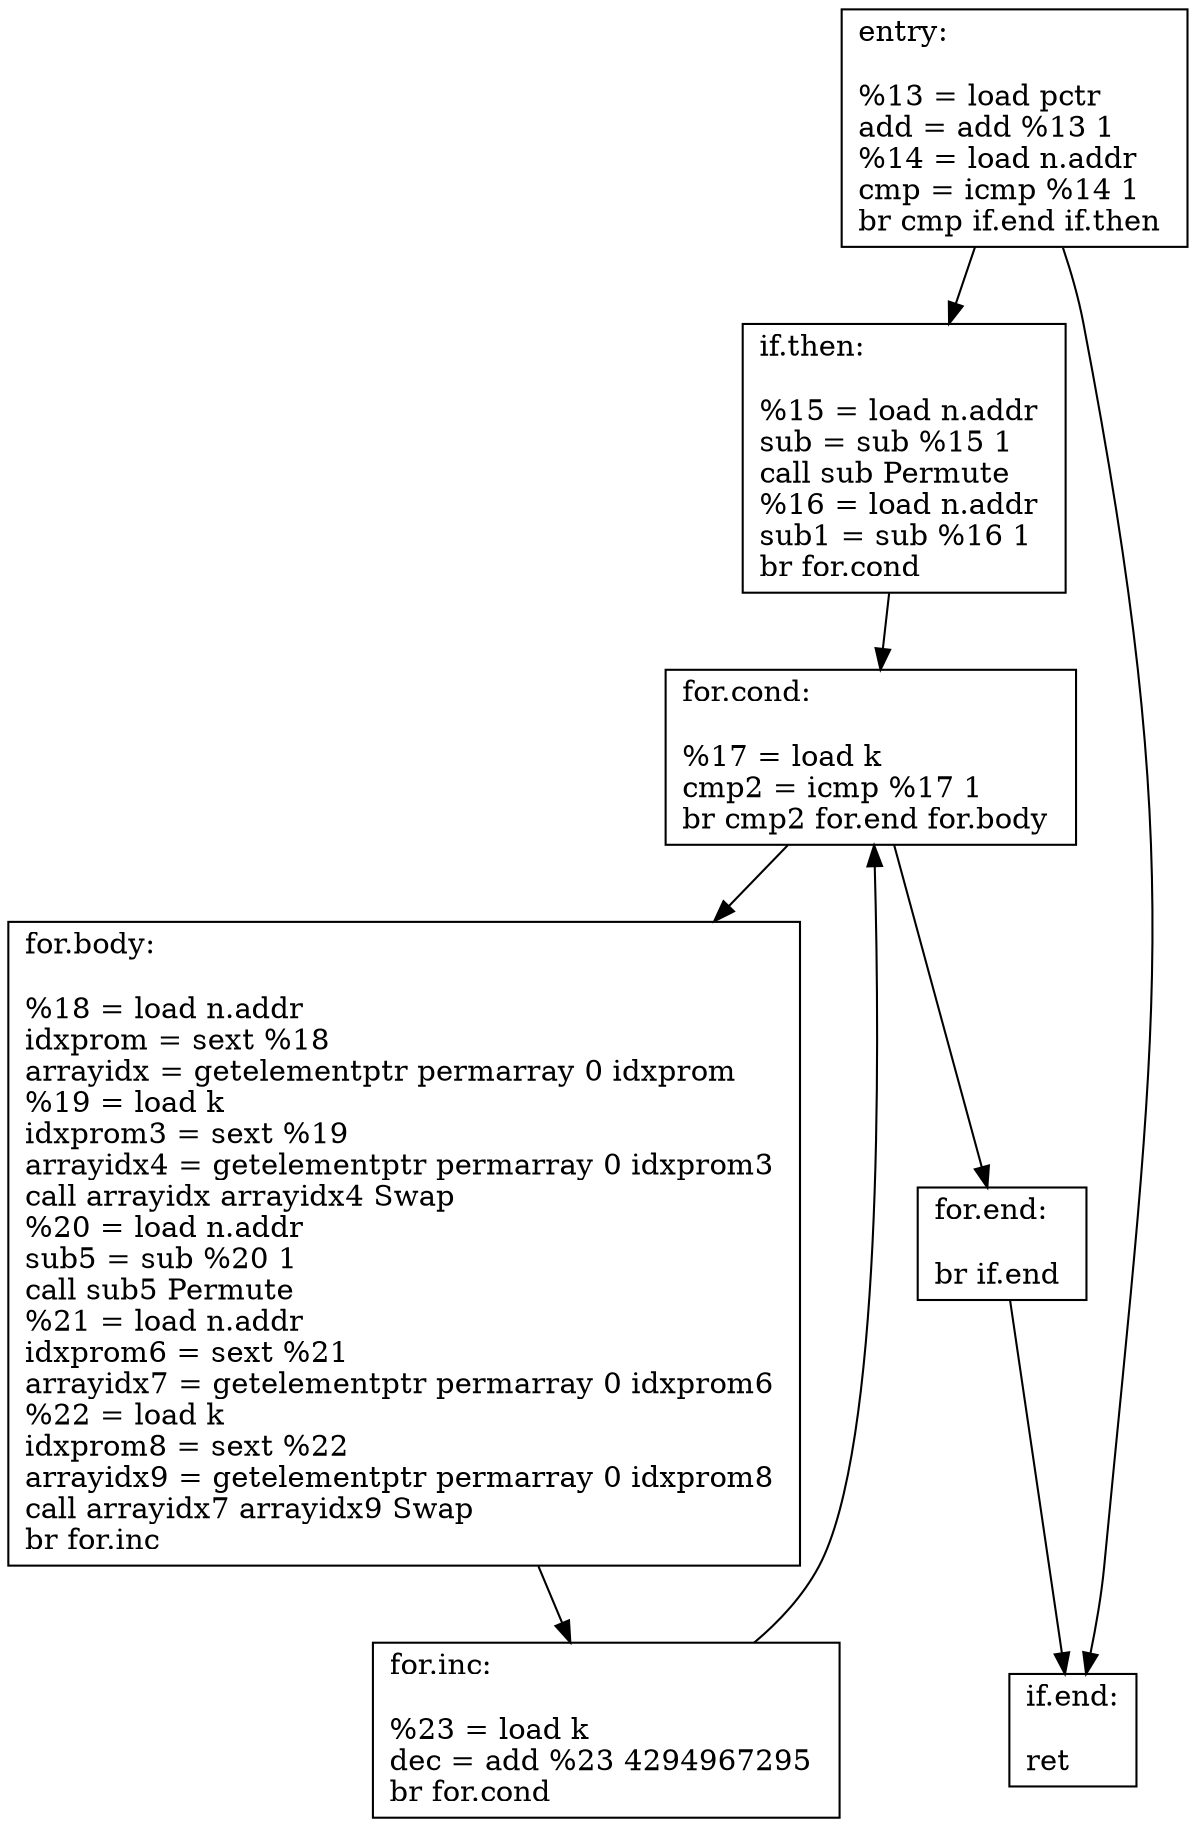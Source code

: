 digraph "CFG for 'Permute' function" {
	entry[shape=record,
		label="{entry:\l\l
			%13 = load pctr \l
			add = add %13 1 \l
			%14 = load n.addr \l
			cmp = icmp %14 1 \l
			br cmp if.end if.then \l
		}"
	];
	entry -> ifthen;
	entry -> ifend;
	ifthen[shape=record,
		label="{if.then:\l\l
			%15 = load n.addr \l
			sub = sub %15 1 \l
			call sub Permute \l
			%16 = load n.addr \l
			sub1 = sub %16 1 \l
			br for.cond \l
		}"
	];
	ifthen -> forcond;
	forcond[shape=record,
		label="{for.cond:\l\l
			%17 = load k \l
			cmp2 = icmp %17 1 \l
			br cmp2 for.end for.body \l
		}"
	];
	forcond -> forbody;
	forcond -> forend;
	forbody[shape=record,
		label="{for.body:\l\l
			%18 = load n.addr \l
			idxprom = sext %18 \l
			arrayidx = getelementptr permarray 0 idxprom \l
			%19 = load k \l
			idxprom3 = sext %19 \l
			arrayidx4 = getelementptr permarray 0 idxprom3 \l
			call arrayidx arrayidx4 Swap \l
			%20 = load n.addr \l
			sub5 = sub %20 1 \l
			call sub5 Permute \l
			%21 = load n.addr \l
			idxprom6 = sext %21 \l
			arrayidx7 = getelementptr permarray 0 idxprom6 \l
			%22 = load k \l
			idxprom8 = sext %22 \l
			arrayidx9 = getelementptr permarray 0 idxprom8 \l
			call arrayidx7 arrayidx9 Swap \l
			br for.inc \l
		}"
	];
	forbody -> forinc;
	forinc[shape=record,
		label="{for.inc:\l\l
			%23 = load k \l
			dec = add %23 4294967295 \l
			br for.cond \l
		}"
	];
	forinc -> forcond;
	forend[shape=record,
		label="{for.end:\l\l
			br if.end \l
		}"
	];
	forend -> ifend;
	ifend[shape=record,
		label="{if.end:\l\l
			ret \l
		}"
	];
}
